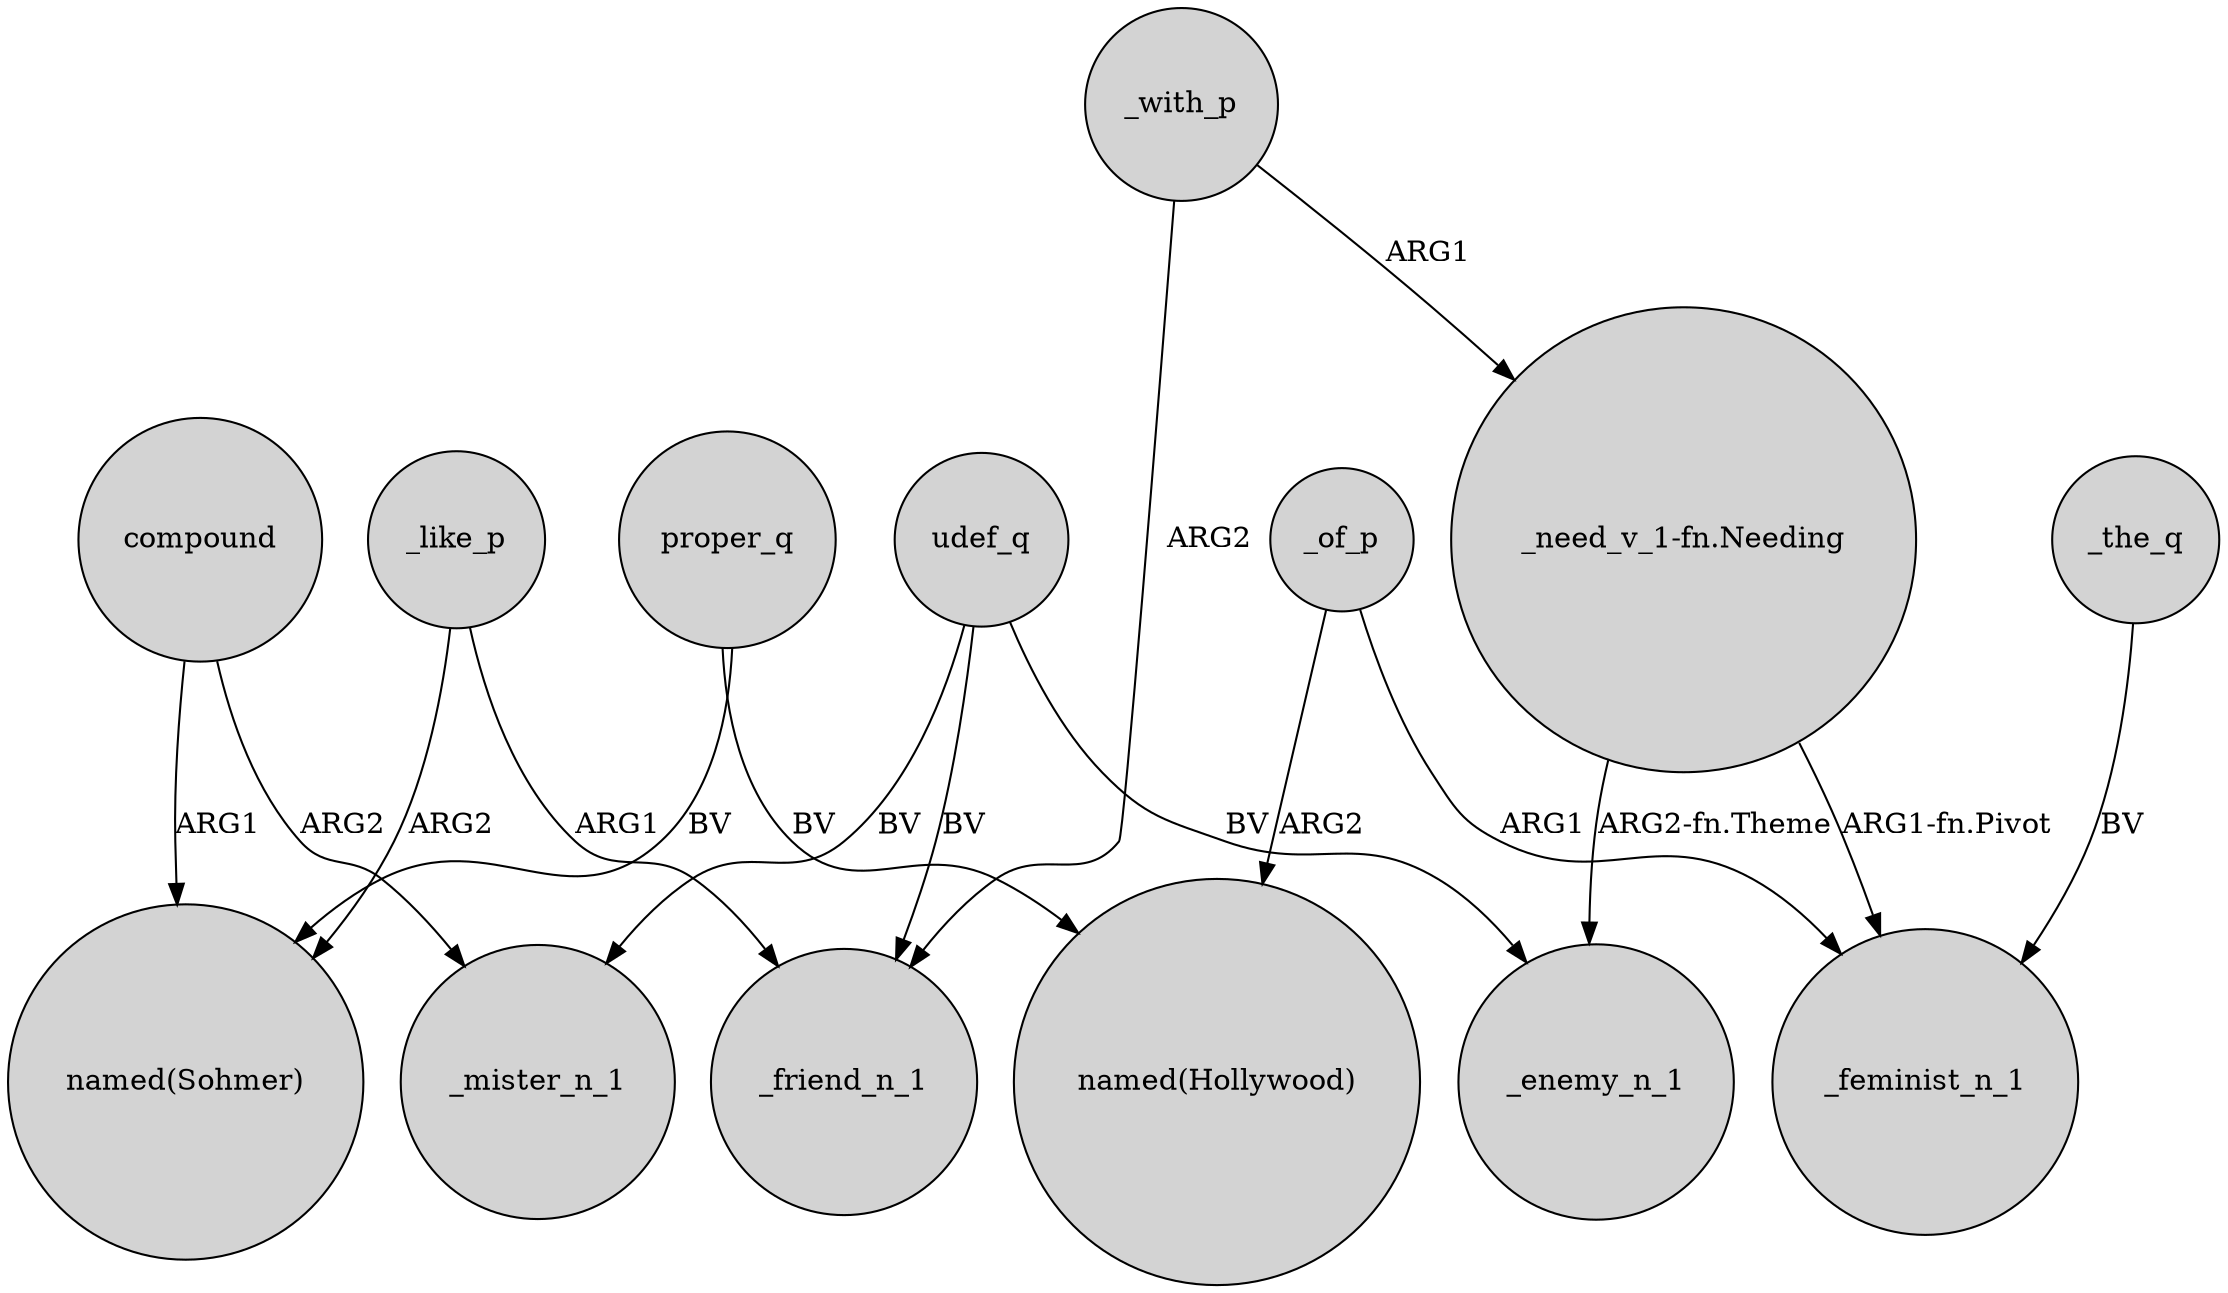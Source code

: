 digraph {
	node [shape=circle style=filled]
	udef_q -> _mister_n_1 [label=BV]
	_of_p -> _feminist_n_1 [label=ARG1]
	"_need_v_1-fn.Needing" -> _enemy_n_1 [label="ARG2-fn.Theme"]
	_like_p -> "named(Sohmer)" [label=ARG2]
	_the_q -> _feminist_n_1 [label=BV]
	proper_q -> "named(Sohmer)" [label=BV]
	_like_p -> _friend_n_1 [label=ARG1]
	_of_p -> "named(Hollywood)" [label=ARG2]
	proper_q -> "named(Hollywood)" [label=BV]
	udef_q -> _enemy_n_1 [label=BV]
	"_need_v_1-fn.Needing" -> _feminist_n_1 [label="ARG1-fn.Pivot"]
	_with_p -> "_need_v_1-fn.Needing" [label=ARG1]
	_with_p -> _friend_n_1 [label=ARG2]
	compound -> _mister_n_1 [label=ARG2]
	udef_q -> _friend_n_1 [label=BV]
	compound -> "named(Sohmer)" [label=ARG1]
}

